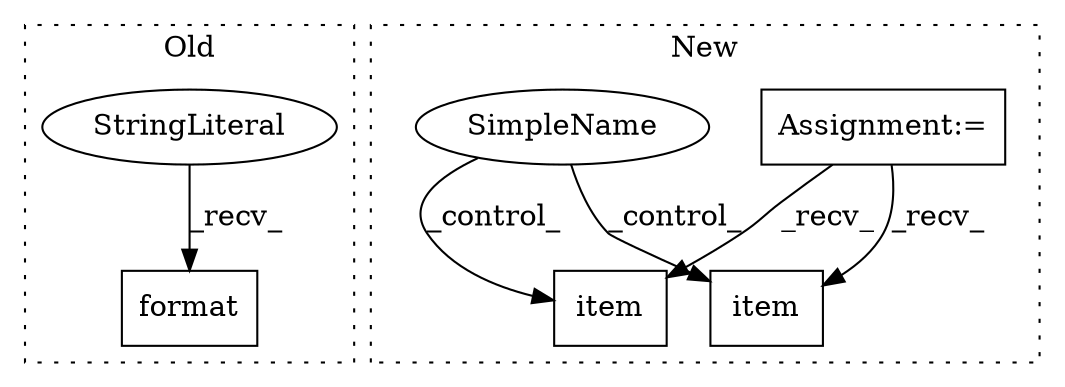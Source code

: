 digraph G {
subgraph cluster0 {
1 [label="format" a="32" s="4496,4513" l="7,1" shape="box"];
3 [label="StringLiteral" a="45" s="4468" l="27" shape="ellipse"];
label = "Old";
style="dotted";
}
subgraph cluster1 {
2 [label="item" a="32" s="5068" l="6" shape="box"];
4 [label="Assignment:=" a="7" s="3709" l="1" shape="box"];
5 [label="SimpleName" a="42" s="" l="" shape="ellipse"];
6 [label="item" a="32" s="5011" l="6" shape="box"];
label = "New";
style="dotted";
}
3 -> 1 [label="_recv_"];
4 -> 6 [label="_recv_"];
4 -> 2 [label="_recv_"];
5 -> 6 [label="_control_"];
5 -> 2 [label="_control_"];
}